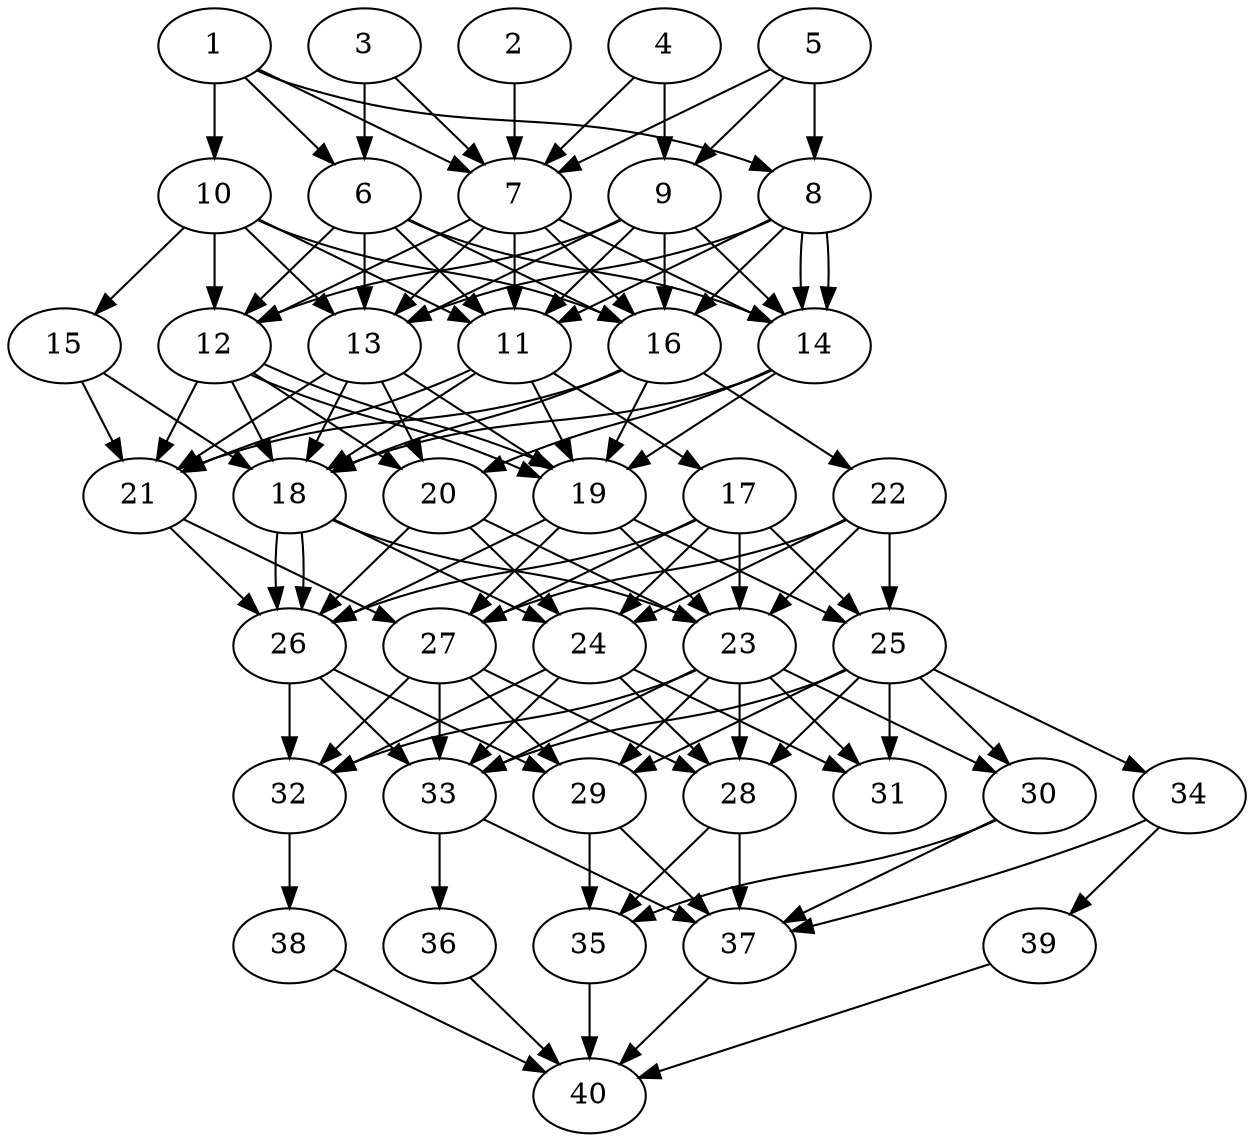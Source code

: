 // DAG automatically generated by daggen at Thu Oct  3 14:06:50 2019
// ./daggen --dot -n 40 --ccr 0.3 --fat 0.5 --regular 0.7 --density 0.9 --mindata 5242880 --maxdata 52428800 
digraph G {
  1 [size="120299520", alpha="0.03", expect_size="36089856"] 
  1 -> 6 [size ="36089856"]
  1 -> 7 [size ="36089856"]
  1 -> 8 [size ="36089856"]
  1 -> 10 [size ="36089856"]
  2 [size="142458880", alpha="0.10", expect_size="42737664"] 
  2 -> 7 [size ="42737664"]
  3 [size="51469653", alpha="0.16", expect_size="15440896"] 
  3 -> 6 [size ="15440896"]
  3 -> 7 [size ="15440896"]
  4 [size="163863893", alpha="0.06", expect_size="49159168"] 
  4 -> 7 [size ="49159168"]
  4 -> 9 [size ="49159168"]
  5 [size="147322880", alpha="0.14", expect_size="44196864"] 
  5 -> 7 [size ="44196864"]
  5 -> 8 [size ="44196864"]
  5 -> 9 [size ="44196864"]
  6 [size="100956160", alpha="0.03", expect_size="30286848"] 
  6 -> 11 [size ="30286848"]
  6 -> 12 [size ="30286848"]
  6 -> 13 [size ="30286848"]
  6 -> 14 [size ="30286848"]
  6 -> 16 [size ="30286848"]
  7 [size="47080107", alpha="0.05", expect_size="14124032"] 
  7 -> 11 [size ="14124032"]
  7 -> 12 [size ="14124032"]
  7 -> 13 [size ="14124032"]
  7 -> 14 [size ="14124032"]
  7 -> 16 [size ="14124032"]
  8 [size="174670507", alpha="0.14", expect_size="52401152"] 
  8 -> 11 [size ="52401152"]
  8 -> 13 [size ="52401152"]
  8 -> 14 [size ="52401152"]
  8 -> 14 [size ="52401152"]
  8 -> 16 [size ="52401152"]
  9 [size="60880213", alpha="0.05", expect_size="18264064"] 
  9 -> 11 [size ="18264064"]
  9 -> 12 [size ="18264064"]
  9 -> 13 [size ="18264064"]
  9 -> 14 [size ="18264064"]
  9 -> 16 [size ="18264064"]
  10 [size="118920533", alpha="0.13", expect_size="35676160"] 
  10 -> 11 [size ="35676160"]
  10 -> 12 [size ="35676160"]
  10 -> 13 [size ="35676160"]
  10 -> 15 [size ="35676160"]
  10 -> 16 [size ="35676160"]
  11 [size="154245120", alpha="0.07", expect_size="46273536"] 
  11 -> 17 [size ="46273536"]
  11 -> 18 [size ="46273536"]
  11 -> 19 [size ="46273536"]
  11 -> 21 [size ="46273536"]
  12 [size="23763627", alpha="0.10", expect_size="7129088"] 
  12 -> 18 [size ="7129088"]
  12 -> 19 [size ="7129088"]
  12 -> 19 [size ="7129088"]
  12 -> 20 [size ="7129088"]
  12 -> 21 [size ="7129088"]
  13 [size="101591040", alpha="0.11", expect_size="30477312"] 
  13 -> 18 [size ="30477312"]
  13 -> 19 [size ="30477312"]
  13 -> 20 [size ="30477312"]
  13 -> 21 [size ="30477312"]
  14 [size="68058453", alpha="0.15", expect_size="20417536"] 
  14 -> 18 [size ="20417536"]
  14 -> 19 [size ="20417536"]
  14 -> 20 [size ="20417536"]
  15 [size="113223680", alpha="0.10", expect_size="33967104"] 
  15 -> 18 [size ="33967104"]
  15 -> 21 [size ="33967104"]
  16 [size="69396480", alpha="0.10", expect_size="20818944"] 
  16 -> 18 [size ="20818944"]
  16 -> 19 [size ="20818944"]
  16 -> 21 [size ="20818944"]
  16 -> 22 [size ="20818944"]
  17 [size="94610773", alpha="0.10", expect_size="28383232"] 
  17 -> 23 [size ="28383232"]
  17 -> 24 [size ="28383232"]
  17 -> 25 [size ="28383232"]
  17 -> 26 [size ="28383232"]
  17 -> 27 [size ="28383232"]
  18 [size="133137067", alpha="0.16", expect_size="39941120"] 
  18 -> 23 [size ="39941120"]
  18 -> 24 [size ="39941120"]
  18 -> 26 [size ="39941120"]
  18 -> 26 [size ="39941120"]
  19 [size="89016320", alpha="0.15", expect_size="26704896"] 
  19 -> 23 [size ="26704896"]
  19 -> 25 [size ="26704896"]
  19 -> 26 [size ="26704896"]
  19 -> 27 [size ="26704896"]
  20 [size="130170880", alpha="0.14", expect_size="39051264"] 
  20 -> 23 [size ="39051264"]
  20 -> 24 [size ="39051264"]
  20 -> 26 [size ="39051264"]
  21 [size="77141333", alpha="0.06", expect_size="23142400"] 
  21 -> 26 [size ="23142400"]
  21 -> 27 [size ="23142400"]
  22 [size="135888213", alpha="0.14", expect_size="40766464"] 
  22 -> 23 [size ="40766464"]
  22 -> 24 [size ="40766464"]
  22 -> 25 [size ="40766464"]
  22 -> 27 [size ="40766464"]
  23 [size="56859307", alpha="0.07", expect_size="17057792"] 
  23 -> 28 [size ="17057792"]
  23 -> 29 [size ="17057792"]
  23 -> 30 [size ="17057792"]
  23 -> 31 [size ="17057792"]
  23 -> 32 [size ="17057792"]
  23 -> 33 [size ="17057792"]
  24 [size="139871573", alpha="0.17", expect_size="41961472"] 
  24 -> 28 [size ="41961472"]
  24 -> 31 [size ="41961472"]
  24 -> 32 [size ="41961472"]
  24 -> 33 [size ="41961472"]
  25 [size="103273813", alpha="0.05", expect_size="30982144"] 
  25 -> 28 [size ="30982144"]
  25 -> 29 [size ="30982144"]
  25 -> 30 [size ="30982144"]
  25 -> 31 [size ="30982144"]
  25 -> 33 [size ="30982144"]
  25 -> 34 [size ="30982144"]
  26 [size="26511360", alpha="0.03", expect_size="7953408"] 
  26 -> 29 [size ="7953408"]
  26 -> 32 [size ="7953408"]
  26 -> 33 [size ="7953408"]
  27 [size="101584213", alpha="0.04", expect_size="30475264"] 
  27 -> 28 [size ="30475264"]
  27 -> 29 [size ="30475264"]
  27 -> 32 [size ="30475264"]
  27 -> 33 [size ="30475264"]
  28 [size="26562560", alpha="0.06", expect_size="7968768"] 
  28 -> 35 [size ="7968768"]
  28 -> 37 [size ="7968768"]
  29 [size="155658240", alpha="0.13", expect_size="46697472"] 
  29 -> 35 [size ="46697472"]
  29 -> 37 [size ="46697472"]
  30 [size="120115200", alpha="0.14", expect_size="36034560"] 
  30 -> 35 [size ="36034560"]
  30 -> 37 [size ="36034560"]
  31 [size="76247040", alpha="0.11", expect_size="22874112"] 
  32 [size="126880427", alpha="0.09", expect_size="38064128"] 
  32 -> 38 [size ="38064128"]
  33 [size="82428587", alpha="0.19", expect_size="24728576"] 
  33 -> 36 [size ="24728576"]
  33 -> 37 [size ="24728576"]
  34 [size="134171307", alpha="0.14", expect_size="40251392"] 
  34 -> 37 [size ="40251392"]
  34 -> 39 [size ="40251392"]
  35 [size="113926827", alpha="0.02", expect_size="34178048"] 
  35 -> 40 [size ="34178048"]
  36 [size="151541760", alpha="0.16", expect_size="45462528"] 
  36 -> 40 [size ="45462528"]
  37 [size="173209600", alpha="0.20", expect_size="51962880"] 
  37 -> 40 [size ="51962880"]
  38 [size="51258027", alpha="0.19", expect_size="15377408"] 
  38 -> 40 [size ="15377408"]
  39 [size="100160853", alpha="0.07", expect_size="30048256"] 
  39 -> 40 [size ="30048256"]
  40 [size="48752640", alpha="0.09", expect_size="14625792"] 
}
